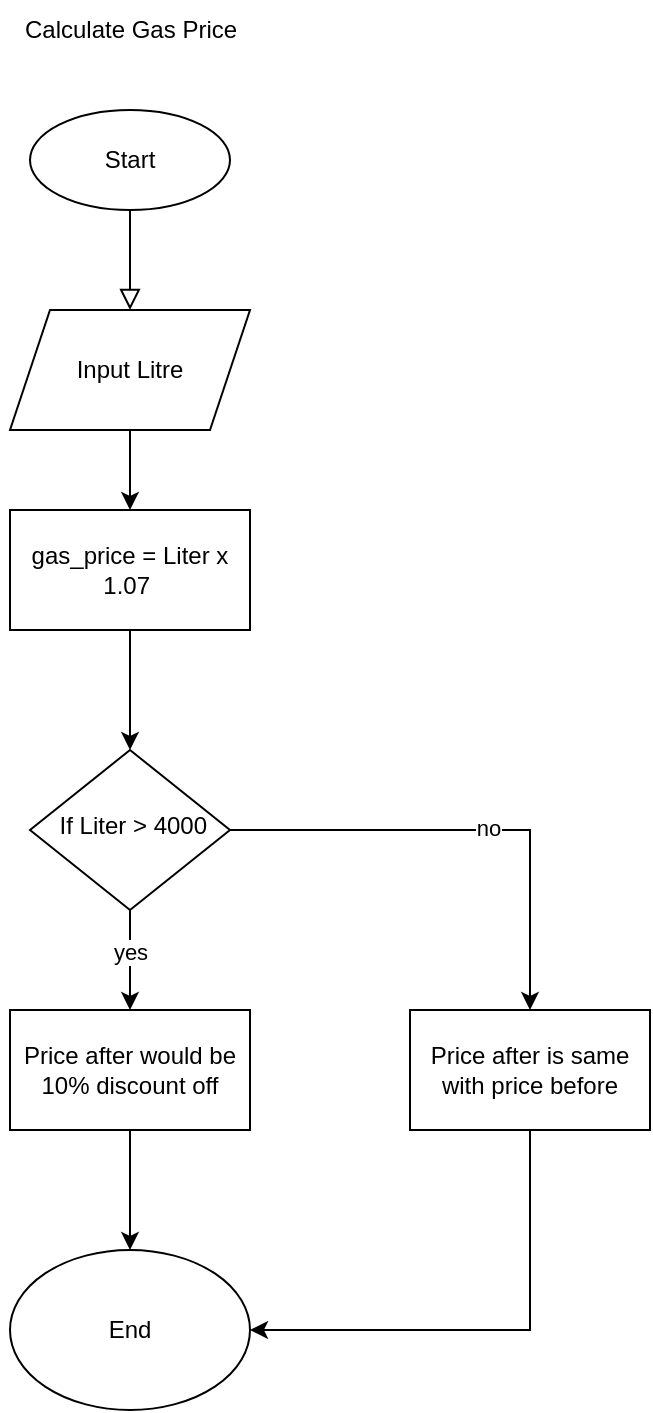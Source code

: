 <mxfile version="22.0.4" type="device">
  <diagram id="C5RBs43oDa-KdzZeNtuy" name="Page-1">
    <mxGraphModel dx="1500" dy="824" grid="1" gridSize="10" guides="1" tooltips="1" connect="1" arrows="1" fold="1" page="1" pageScale="1" pageWidth="827" pageHeight="1169" math="0" shadow="0">
      <root>
        <mxCell id="WIyWlLk6GJQsqaUBKTNV-0" />
        <mxCell id="WIyWlLk6GJQsqaUBKTNV-1" parent="WIyWlLk6GJQsqaUBKTNV-0" />
        <mxCell id="WIyWlLk6GJQsqaUBKTNV-2" value="" style="rounded=0;html=1;jettySize=auto;orthogonalLoop=1;fontSize=11;endArrow=block;endFill=0;endSize=8;strokeWidth=1;shadow=0;labelBackgroundColor=none;edgeStyle=orthogonalEdgeStyle;" parent="WIyWlLk6GJQsqaUBKTNV-1" edge="1">
          <mxGeometry relative="1" as="geometry">
            <mxPoint x="359" y="165" as="sourcePoint" />
            <mxPoint x="359" y="215" as="targetPoint" />
          </mxGeometry>
        </mxCell>
        <mxCell id="-yrRGvBdQ-lyiahP7ydy-1" style="edgeStyle=orthogonalEdgeStyle;rounded=0;orthogonalLoop=1;jettySize=auto;html=1;exitX=0.5;exitY=1;exitDx=0;exitDy=0;entryX=0.5;entryY=0;entryDx=0;entryDy=0;" edge="1" parent="WIyWlLk6GJQsqaUBKTNV-1" source="WIyWlLk6GJQsqaUBKTNV-10" target="-yrRGvBdQ-lyiahP7ydy-0">
          <mxGeometry relative="1" as="geometry" />
        </mxCell>
        <mxCell id="-yrRGvBdQ-lyiahP7ydy-4" value="yes" style="edgeLabel;html=1;align=center;verticalAlign=middle;resizable=0;points=[];" vertex="1" connectable="0" parent="-yrRGvBdQ-lyiahP7ydy-1">
          <mxGeometry x="-0.16" relative="1" as="geometry">
            <mxPoint as="offset" />
          </mxGeometry>
        </mxCell>
        <mxCell id="-yrRGvBdQ-lyiahP7ydy-3" style="edgeStyle=orthogonalEdgeStyle;rounded=0;orthogonalLoop=1;jettySize=auto;html=1;exitX=1;exitY=0.5;exitDx=0;exitDy=0;" edge="1" parent="WIyWlLk6GJQsqaUBKTNV-1" source="WIyWlLk6GJQsqaUBKTNV-10" target="-yrRGvBdQ-lyiahP7ydy-2">
          <mxGeometry relative="1" as="geometry" />
        </mxCell>
        <mxCell id="-yrRGvBdQ-lyiahP7ydy-5" value="no" style="edgeLabel;html=1;align=center;verticalAlign=middle;resizable=0;points=[];" vertex="1" connectable="0" parent="-yrRGvBdQ-lyiahP7ydy-3">
          <mxGeometry x="0.075" y="1" relative="1" as="geometry">
            <mxPoint as="offset" />
          </mxGeometry>
        </mxCell>
        <mxCell id="WIyWlLk6GJQsqaUBKTNV-10" value="&amp;nbsp;If Liter &amp;gt; 4000" style="rhombus;whiteSpace=wrap;html=1;shadow=0;fontFamily=Helvetica;fontSize=12;align=center;strokeWidth=1;spacing=6;spacingTop=-4;" parent="WIyWlLk6GJQsqaUBKTNV-1" vertex="1">
          <mxGeometry x="309" y="435" width="100" height="80" as="geometry" />
        </mxCell>
        <mxCell id="pdhIdZVKQeCqO6ZJQGVf-0" value="Start" style="ellipse;whiteSpace=wrap;html=1;" parent="WIyWlLk6GJQsqaUBKTNV-1" vertex="1">
          <mxGeometry x="309" y="115" width="100" height="50" as="geometry" />
        </mxCell>
        <mxCell id="pdhIdZVKQeCqO6ZJQGVf-6" value="" style="edgeStyle=orthogonalEdgeStyle;rounded=0;orthogonalLoop=1;jettySize=auto;html=1;" parent="WIyWlLk6GJQsqaUBKTNV-1" source="pdhIdZVKQeCqO6ZJQGVf-1" edge="1">
          <mxGeometry relative="1" as="geometry">
            <mxPoint x="359" y="315" as="targetPoint" />
            <Array as="points">
              <mxPoint x="359" y="295" />
              <mxPoint x="359" y="295" />
            </Array>
          </mxGeometry>
        </mxCell>
        <mxCell id="pdhIdZVKQeCqO6ZJQGVf-1" value="Input Litre" style="shape=parallelogram;perimeter=parallelogramPerimeter;whiteSpace=wrap;html=1;fixedSize=1;" parent="WIyWlLk6GJQsqaUBKTNV-1" vertex="1">
          <mxGeometry x="299" y="215" width="120" height="60" as="geometry" />
        </mxCell>
        <mxCell id="pdhIdZVKQeCqO6ZJQGVf-8" value="" style="edgeStyle=orthogonalEdgeStyle;rounded=0;orthogonalLoop=1;jettySize=auto;html=1;" parent="WIyWlLk6GJQsqaUBKTNV-1" source="pdhIdZVKQeCqO6ZJQGVf-7" target="WIyWlLk6GJQsqaUBKTNV-10" edge="1">
          <mxGeometry relative="1" as="geometry" />
        </mxCell>
        <mxCell id="pdhIdZVKQeCqO6ZJQGVf-7" value="gas_price = Liter x 1.07&amp;nbsp;" style="rounded=0;whiteSpace=wrap;html=1;" parent="WIyWlLk6GJQsqaUBKTNV-1" vertex="1">
          <mxGeometry x="299" y="315" width="120" height="60" as="geometry" />
        </mxCell>
        <mxCell id="-yrRGvBdQ-lyiahP7ydy-7" style="edgeStyle=orthogonalEdgeStyle;rounded=0;orthogonalLoop=1;jettySize=auto;html=1;exitX=0.5;exitY=1;exitDx=0;exitDy=0;entryX=0.5;entryY=0;entryDx=0;entryDy=0;" edge="1" parent="WIyWlLk6GJQsqaUBKTNV-1" source="-yrRGvBdQ-lyiahP7ydy-0" target="-yrRGvBdQ-lyiahP7ydy-6">
          <mxGeometry relative="1" as="geometry" />
        </mxCell>
        <mxCell id="-yrRGvBdQ-lyiahP7ydy-0" value="Price after would be 10% discount off " style="rounded=0;whiteSpace=wrap;html=1;" vertex="1" parent="WIyWlLk6GJQsqaUBKTNV-1">
          <mxGeometry x="299" y="565" width="120" height="60" as="geometry" />
        </mxCell>
        <mxCell id="-yrRGvBdQ-lyiahP7ydy-8" style="edgeStyle=orthogonalEdgeStyle;rounded=0;orthogonalLoop=1;jettySize=auto;html=1;exitX=0.5;exitY=1;exitDx=0;exitDy=0;entryX=1;entryY=0.5;entryDx=0;entryDy=0;" edge="1" parent="WIyWlLk6GJQsqaUBKTNV-1" source="-yrRGvBdQ-lyiahP7ydy-2" target="-yrRGvBdQ-lyiahP7ydy-6">
          <mxGeometry relative="1" as="geometry" />
        </mxCell>
        <mxCell id="-yrRGvBdQ-lyiahP7ydy-2" value="Price after is same with price before" style="rounded=0;whiteSpace=wrap;html=1;" vertex="1" parent="WIyWlLk6GJQsqaUBKTNV-1">
          <mxGeometry x="499" y="565" width="120" height="60" as="geometry" />
        </mxCell>
        <mxCell id="-yrRGvBdQ-lyiahP7ydy-6" value="End" style="ellipse;whiteSpace=wrap;html=1;" vertex="1" parent="WIyWlLk6GJQsqaUBKTNV-1">
          <mxGeometry x="299" y="685" width="120" height="80" as="geometry" />
        </mxCell>
        <mxCell id="-yrRGvBdQ-lyiahP7ydy-10" value="Calculate Gas Price" style="text;html=1;align=center;verticalAlign=middle;resizable=0;points=[];autosize=1;strokeColor=none;fillColor=none;" vertex="1" parent="WIyWlLk6GJQsqaUBKTNV-1">
          <mxGeometry x="294" y="60" width="130" height="30" as="geometry" />
        </mxCell>
      </root>
    </mxGraphModel>
  </diagram>
</mxfile>
